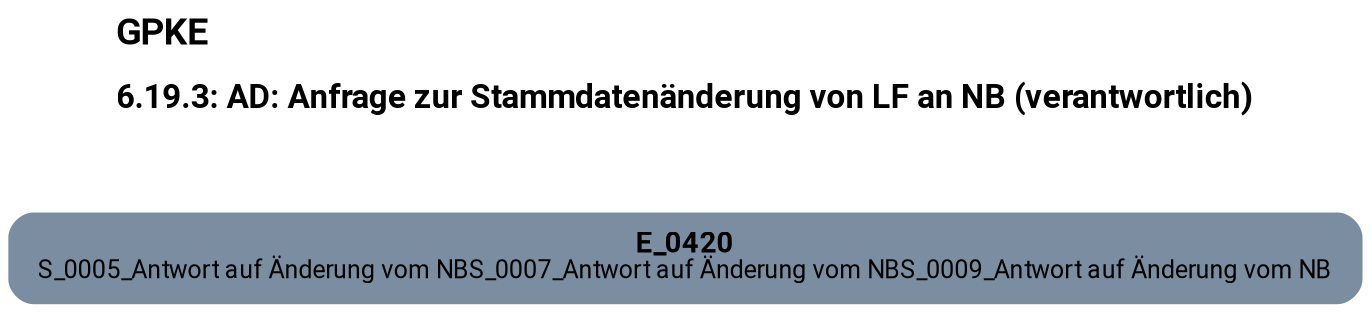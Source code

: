 digraph D {
    labelloc="t";
    label=<<B><FONT POINT-SIZE="18">GPKE</FONT></B><BR align="left"/><BR/><B><FONT POINT-SIZE="16">6.19.3: AD: Anfrage zur Stammdatenänderung von LF an NB (verantwortlich)</FONT></B><BR align="left"/><BR/><BR/><BR/>>;
    ratio="compress";
    concentrate=true;
    pack=true;
    rankdir=TB;
    packmode="array";
    size="20,20";
    "Empty" [margin="0.2,0.12", shape=box, style="filled,rounded", penwidth=0.0, fillcolor="#7a8da1", label=<<B>E_0420</B><BR align="center"/><FONT point-size="12">S_0005_Antwort auf Änderung vom NB
S_0007_Antwort auf Änderung vom NB
S_0009_Antwort auf Änderung vom NB</FONT><BR align="center"/>>, fontname="Roboto, sans-serif"];


    bgcolor="transparent";
fontname="Roboto, sans-serif";
}